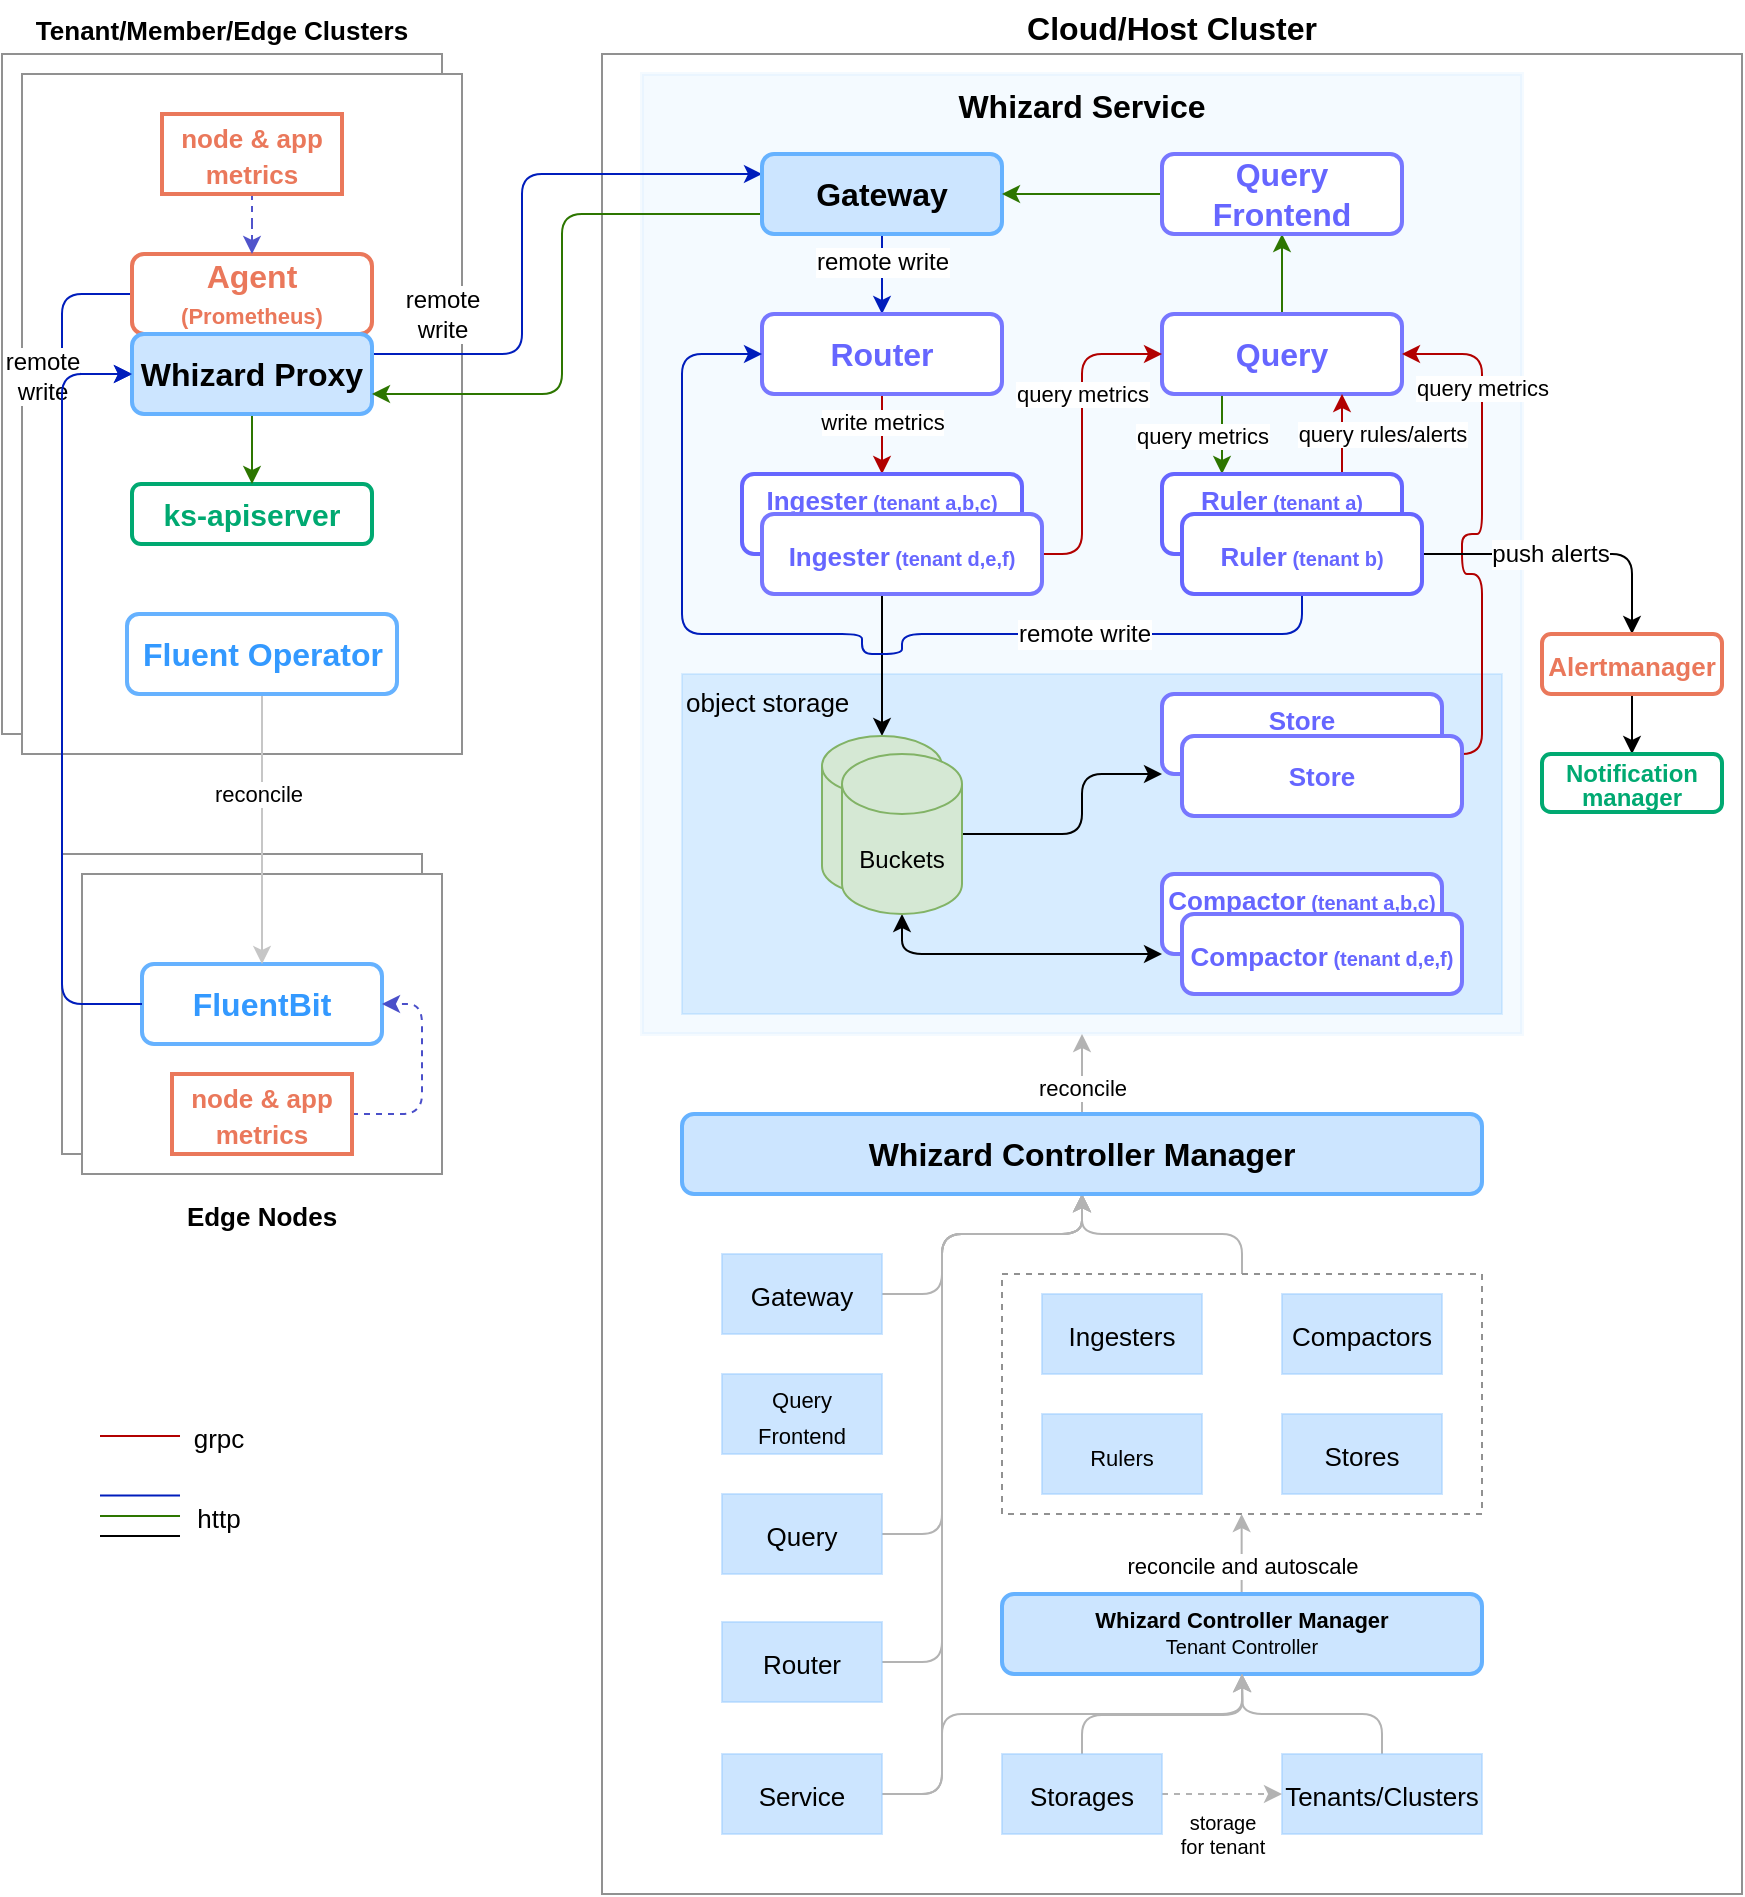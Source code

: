 <mxfile version="21.0.6" type="google"><diagram id="Wn8onYKOnq_qN8UQVsHJ" name="Page-1"><mxGraphModel grid="1" page="1" gridSize="10" guides="1" tooltips="1" connect="1" arrows="1" fold="1" pageScale="1" pageWidth="1654" pageHeight="2336" math="0" shadow="0"><root><mxCell id="0"/><mxCell id="1" visible="0" parent="0"/><mxCell id="JxBNzHUlp17vYYM24ywU-93" value="background" visible="0" parent="0"/><mxCell id="JxBNzHUlp17vYYM24ywU-95" value="design" style="" parent="0"/><mxCell id="JxBNzHUlp17vYYM24ywU-99" value="&lt;font style=&quot;&quot;&gt;&lt;font style=&quot;font-size: 16px;&quot;&gt;&lt;b&gt;Cloud/Host Cluster&lt;/b&gt;&lt;/font&gt;&lt;br&gt;&lt;/font&gt;" style="rounded=0;whiteSpace=wrap;html=1;verticalAlign=bottom;labelPosition=center;verticalLabelPosition=top;align=center;fontSize=20;fillColor=none;strokeColor=#919191;" vertex="1" parent="JxBNzHUlp17vYYM24ywU-95"><mxGeometry x="370" y="910" width="570" height="920" as="geometry"/></mxCell><mxCell id="JxBNzHUlp17vYYM24ywU-96" value="" style="rounded=0;whiteSpace=wrap;html=1;verticalAlign=top;labelPosition=center;verticalLabelPosition=middle;align=center;fontSize=20;fillColor=default;strokeColor=#919191;shadow=0;" vertex="1" parent="JxBNzHUlp17vYYM24ywU-95"><mxGeometry x="100" y="1310" width="180" height="150" as="geometry"/></mxCell><mxCell id="JxBNzHUlp17vYYM24ywU-97" value="&lt;font style=&quot;font-size: 13px;&quot;&gt;&lt;b&gt;Edge Nodes&lt;/b&gt;&lt;/font&gt;" style="rounded=0;whiteSpace=wrap;html=1;verticalAlign=top;labelPosition=center;verticalLabelPosition=bottom;align=center;fontSize=20;fillColor=default;strokeColor=#919191;shadow=0;" vertex="1" parent="JxBNzHUlp17vYYM24ywU-95"><mxGeometry x="110" y="1320" width="180" height="150" as="geometry"/></mxCell><mxCell id="JxBNzHUlp17vYYM24ywU-101" style="edgeStyle=orthogonalEdgeStyle;html=1;entryX=0.5;entryY=1;entryDx=0;entryDy=0;fontSize=11;fontColor=#000000;strokeColor=#B3B3B3;" edge="1" parent="JxBNzHUlp17vYYM24ywU-95" source="JxBNzHUlp17vYYM24ywU-102" target="JxBNzHUlp17vYYM24ywU-182"><mxGeometry relative="1" as="geometry"/></mxCell><mxCell id="JxBNzHUlp17vYYM24ywU-102" value="" style="rounded=0;whiteSpace=wrap;html=1;verticalAlign=top;labelPosition=center;verticalLabelPosition=bottom;align=center;fontSize=20;fillColor=none;strokeColor=#919191;dashed=1;" vertex="1" parent="JxBNzHUlp17vYYM24ywU-95"><mxGeometry x="570" y="1520" width="240" height="120" as="geometry"/></mxCell><mxCell id="JxBNzHUlp17vYYM24ywU-103" value="&lt;span style=&quot;font-size: 16px&quot;&gt;&lt;b&gt;Whizard Service&lt;/b&gt;&lt;/span&gt;" style="rounded=0;whiteSpace=wrap;html=1;fontSize=15;strokeWidth=2;fillColor=#66B2FF;gradientColor=none;gradientDirection=north;strokeColor=#66B2FF;verticalAlign=top;opacity=7;" vertex="1" parent="JxBNzHUlp17vYYM24ywU-95"><mxGeometry x="390" y="920" width="440" height="480" as="geometry"/></mxCell><mxCell id="JxBNzHUlp17vYYM24ywU-104" value="&lt;font style=&quot;font-size: 13px;&quot;&gt;object storage&lt;/font&gt;" style="rounded=0;whiteSpace=wrap;html=1;verticalAlign=top;labelPosition=center;verticalLabelPosition=middle;align=left;fontSize=13;fillColor=#66B2FF;strokeColor=#66B2FF;shadow=0;opacity=20;" vertex="1" parent="JxBNzHUlp17vYYM24ywU-95"><mxGeometry x="410" y="1220" width="410" height="170" as="geometry"/></mxCell><mxCell id="JxBNzHUlp17vYYM24ywU-105" value="&lt;font size=&quot;1&quot; style=&quot;&quot;&gt;&lt;b style=&quot;font-size: 13px;&quot;&gt;Tenant/Member/Edge Clusters&lt;/b&gt;&lt;/font&gt;" style="rounded=0;whiteSpace=wrap;html=1;verticalAlign=bottom;labelPosition=center;verticalLabelPosition=top;align=center;fontSize=20;fillColor=default;strokeColor=#919191;" vertex="1" parent="JxBNzHUlp17vYYM24ywU-95"><mxGeometry x="70" y="910" width="220" height="340" as="geometry"/></mxCell><mxCell id="JxBNzHUlp17vYYM24ywU-106" value="" style="rounded=0;whiteSpace=wrap;html=1;verticalAlign=bottom;labelPosition=center;verticalLabelPosition=top;align=center;fontSize=20;fillColor=default;strokeColor=#919191;shadow=0;" vertex="1" parent="JxBNzHUlp17vYYM24ywU-95"><mxGeometry x="80" y="920" width="220" height="340" as="geometry"/></mxCell><mxCell id="JxBNzHUlp17vYYM24ywU-107" value="&lt;font color=&quot;#00a971&quot; style=&quot;font-size: 15px;&quot;&gt;&lt;b style=&quot;font-size: 15px;&quot;&gt;ks-apiserver&lt;/b&gt;&lt;/font&gt;" style="rounded=1;whiteSpace=wrap;html=1;strokeWidth=2;fontSize=15;fillColor=#FFFFFF;strokeColor=#00A971;" vertex="1" parent="JxBNzHUlp17vYYM24ywU-95"><mxGeometry x="135" y="1125" width="120" height="30" as="geometry"/></mxCell><mxCell id="JxBNzHUlp17vYYM24ywU-108" style="edgeStyle=orthogonalEdgeStyle;html=1;entryX=0;entryY=0.5;entryDx=0;entryDy=0;fontSize=16;exitX=0;exitY=0.5;exitDx=0;exitDy=0;strokeColor=#001DBC;" edge="1" parent="JxBNzHUlp17vYYM24ywU-95" source="JxBNzHUlp17vYYM24ywU-110" target="JxBNzHUlp17vYYM24ywU-114"><mxGeometry relative="1" as="geometry"><Array as="points"><mxPoint x="100" y="1030"/><mxPoint x="100" y="1070"/></Array></mxGeometry></mxCell><mxCell id="JxBNzHUlp17vYYM24ywU-109" value="&lt;font style=&quot;font-size: 12px;&quot;&gt;remote&lt;br&gt;write&lt;/font&gt;" style="edgeLabel;html=1;align=center;verticalAlign=middle;resizable=0;points=[];fontSize=12;" connectable="0" vertex="1" parent="JxBNzHUlp17vYYM24ywU-108"><mxGeometry x="-0.189" y="-1" relative="1" as="geometry"><mxPoint x="-9" y="31" as="offset"/></mxGeometry></mxCell><mxCell id="JxBNzHUlp17vYYM24ywU-110" value="&lt;font&gt;&lt;b&gt;&lt;span style=&quot;font-size: 16px&quot;&gt;Agent &lt;/span&gt;&lt;font style=&quot;font-size: 11px&quot;&gt;(Prometheus)&lt;/font&gt;&lt;/b&gt;&lt;/font&gt;" style="rounded=1;whiteSpace=wrap;html=1;fontSize=15;strokeWidth=2;fillColor=#FFFFFF;gradientColor=none;gradientDirection=north;strokeColor=#EA785B;fontColor=#EA785B;" vertex="1" parent="JxBNzHUlp17vYYM24ywU-95"><mxGeometry x="135" y="1010" width="120" height="40" as="geometry"/></mxCell><mxCell id="JxBNzHUlp17vYYM24ywU-111" style="edgeStyle=orthogonalEdgeStyle;html=1;startArrow=none;startFill=0;strokeColor=#001DBC;elbow=vertical;exitX=1;exitY=0.25;exitDx=0;exitDy=0;entryX=0;entryY=0.25;entryDx=0;entryDy=0;" edge="1" parent="JxBNzHUlp17vYYM24ywU-95" source="JxBNzHUlp17vYYM24ywU-114" target="JxBNzHUlp17vYYM24ywU-121"><mxGeometry relative="1" as="geometry"><Array as="points"><mxPoint x="330" y="1060"/><mxPoint x="330" y="970"/></Array><mxPoint x="110" y="1020" as="targetPoint"/></mxGeometry></mxCell><mxCell id="JxBNzHUlp17vYYM24ywU-112" value="&lt;font style=&quot;font-size: 12px;&quot;&gt;remote &lt;br&gt;write&lt;/font&gt;" style="edgeLabel;html=1;align=center;verticalAlign=middle;resizable=0;points=[];fontSize=12;" connectable="0" vertex="1" parent="JxBNzHUlp17vYYM24ywU-111"><mxGeometry x="0.025" y="1" relative="1" as="geometry"><mxPoint x="-39" y="51" as="offset"/></mxGeometry></mxCell><mxCell id="JxBNzHUlp17vYYM24ywU-113" style="edgeStyle=orthogonalEdgeStyle;html=1;startArrow=none;startFill=0;strokeColor=#2D7600;elbow=vertical;" edge="1" parent="JxBNzHUlp17vYYM24ywU-95" source="JxBNzHUlp17vYYM24ywU-114" target="JxBNzHUlp17vYYM24ywU-107"><mxGeometry relative="1" as="geometry"/></mxCell><mxCell id="JxBNzHUlp17vYYM24ywU-114" value="&lt;span style=&quot;font-size: 16px&quot;&gt;&lt;b&gt;Whizard Proxy&lt;/b&gt;&lt;/span&gt;" style="rounded=1;whiteSpace=wrap;html=1;fontSize=15;strokeWidth=2;fillColor=#CCE5FF;gradientColor=none;gradientDirection=east;strokeColor=#66B2FF;fontColor=#000000;" vertex="1" parent="JxBNzHUlp17vYYM24ywU-95"><mxGeometry x="135" y="1050" width="120" height="40" as="geometry"/></mxCell><mxCell id="JxBNzHUlp17vYYM24ywU-115" style="edgeStyle=orthogonalEdgeStyle;html=1;fontSize=11;fontColor=#E6E6E6;strokeColor=#B3B3B3;" edge="1" parent="JxBNzHUlp17vYYM24ywU-95"><mxGeometry relative="1" as="geometry"><mxPoint x="689.82" y="1680" as="sourcePoint"/><mxPoint x="689.82" y="1640" as="targetPoint"/></mxGeometry></mxCell><mxCell id="JxBNzHUlp17vYYM24ywU-116" value="&lt;font color=&quot;#000000&quot;&gt;reconcile and autoscale&lt;/font&gt;" style="edgeLabel;html=1;align=center;verticalAlign=middle;resizable=0;points=[];fontSize=11;fontColor=#E6E6E6;" connectable="0" vertex="1" parent="JxBNzHUlp17vYYM24ywU-115"><mxGeometry x="-0.286" y="-1" relative="1" as="geometry"><mxPoint x="-1" as="offset"/></mxGeometry></mxCell><mxCell id="JxBNzHUlp17vYYM24ywU-117" value="&lt;font&gt;&lt;b style=&quot;font-size: 11px&quot;&gt;Whizard Controller Manager&lt;/b&gt;&lt;br&gt;&lt;font style=&quot;font-size: 10px&quot;&gt;Tenant Controller&lt;/font&gt;&lt;br&gt;&lt;/font&gt;" style="rounded=1;whiteSpace=wrap;html=1;fontSize=11;strokeWidth=2;fillColor=#CCE5FF;gradientColor=#CCE5FF;gradientDirection=east;strokeColor=#66B2FF;verticalAlign=top;fontColor=#000000;" vertex="1" parent="JxBNzHUlp17vYYM24ywU-95"><mxGeometry x="570" y="1680" width="240" height="40" as="geometry"/></mxCell><mxCell id="JxBNzHUlp17vYYM24ywU-118" style="edgeStyle=orthogonalEdgeStyle;html=1;entryX=0.5;entryY=0;entryDx=0;entryDy=0;strokeColor=#001DBC;" edge="1" parent="JxBNzHUlp17vYYM24ywU-95" source="JxBNzHUlp17vYYM24ywU-121" target="JxBNzHUlp17vYYM24ywU-130"><mxGeometry relative="1" as="geometry"/></mxCell><mxCell id="JxBNzHUlp17vYYM24ywU-119" value="remote write" style="edgeLabel;html=1;align=center;verticalAlign=middle;resizable=0;points=[];fontSize=12;" connectable="0" vertex="1" parent="JxBNzHUlp17vYYM24ywU-118"><mxGeometry x="-0.305" relative="1" as="geometry"><mxPoint as="offset"/></mxGeometry></mxCell><mxCell id="JxBNzHUlp17vYYM24ywU-120" style="edgeStyle=orthogonalEdgeStyle;html=1;entryX=1;entryY=0.75;entryDx=0;entryDy=0;startArrow=none;startFill=0;strokeColor=#2D7600;elbow=vertical;exitX=0;exitY=0.75;exitDx=0;exitDy=0;" edge="1" parent="JxBNzHUlp17vYYM24ywU-95" source="JxBNzHUlp17vYYM24ywU-121" target="JxBNzHUlp17vYYM24ywU-114"><mxGeometry relative="1" as="geometry"><Array as="points"><mxPoint x="350" y="990"/><mxPoint x="350" y="1080"/></Array></mxGeometry></mxCell><mxCell id="JxBNzHUlp17vYYM24ywU-121" value="&lt;span style=&quot;font-size: 16px&quot;&gt;&lt;b&gt;Gateway&lt;/b&gt;&lt;/span&gt;" style="rounded=1;whiteSpace=wrap;html=1;fontSize=15;strokeWidth=2;fillColor=#CCE5FF;gradientColor=none;gradientDirection=east;strokeColor=#66B2FF;" vertex="1" parent="JxBNzHUlp17vYYM24ywU-95"><mxGeometry x="450" y="960" width="120" height="40" as="geometry"/></mxCell><mxCell id="JxBNzHUlp17vYYM24ywU-122" style="edgeStyle=orthogonalEdgeStyle;html=1;strokeColor=#2D7600;" edge="1" parent="JxBNzHUlp17vYYM24ywU-95" source="JxBNzHUlp17vYYM24ywU-125" target="JxBNzHUlp17vYYM24ywU-127"><mxGeometry relative="1" as="geometry"/></mxCell><mxCell id="JxBNzHUlp17vYYM24ywU-123" style="edgeStyle=orthogonalEdgeStyle;html=1;entryX=0.25;entryY=0;entryDx=0;entryDy=0;startArrow=none;startFill=0;strokeColor=#2D7600;elbow=vertical;exitX=0.25;exitY=1;exitDx=0;exitDy=0;" edge="1" parent="JxBNzHUlp17vYYM24ywU-95" source="JxBNzHUlp17vYYM24ywU-125" target="JxBNzHUlp17vYYM24ywU-142"><mxGeometry relative="1" as="geometry"/></mxCell><mxCell id="JxBNzHUlp17vYYM24ywU-124" value="query metrics" style="edgeLabel;html=1;align=center;verticalAlign=middle;resizable=0;points=[];fontSize=11;" connectable="0" vertex="1" parent="JxBNzHUlp17vYYM24ywU-123"><mxGeometry x="-0.372" relative="1" as="geometry"><mxPoint x="-10" y="8" as="offset"/></mxGeometry></mxCell><mxCell id="JxBNzHUlp17vYYM24ywU-125" value="&lt;span style=&quot;font-size: 16px&quot;&gt;&lt;b&gt;Query&lt;/b&gt;&lt;/span&gt;" style="rounded=1;whiteSpace=wrap;html=1;fontSize=15;strokeWidth=2;fillColor=default;gradientColor=none;gradientDirection=east;strokeColor=#7777FF;fontColor=#6666FF;" vertex="1" parent="JxBNzHUlp17vYYM24ywU-95"><mxGeometry x="650" y="1040" width="120" height="40" as="geometry"/></mxCell><mxCell id="JxBNzHUlp17vYYM24ywU-126" style="edgeStyle=orthogonalEdgeStyle;html=1;entryX=1;entryY=0.5;entryDx=0;entryDy=0;strokeColor=#2D7600;" edge="1" parent="JxBNzHUlp17vYYM24ywU-95" source="JxBNzHUlp17vYYM24ywU-127" target="JxBNzHUlp17vYYM24ywU-121"><mxGeometry relative="1" as="geometry"/></mxCell><mxCell id="JxBNzHUlp17vYYM24ywU-127" value="&lt;span style=&quot;font-size: 16px&quot;&gt;&lt;b&gt;Query&lt;br&gt;Frontend&lt;/b&gt;&lt;/span&gt;" style="rounded=1;whiteSpace=wrap;html=1;fontSize=15;strokeWidth=2;fillColor=default;gradientColor=none;gradientDirection=east;strokeColor=#7777FF;fontColor=#6666FF;" vertex="1" parent="JxBNzHUlp17vYYM24ywU-95"><mxGeometry x="650" y="960" width="120" height="40" as="geometry"/></mxCell><mxCell id="JxBNzHUlp17vYYM24ywU-128" style="edgeStyle=orthogonalEdgeStyle;html=1;entryX=0.5;entryY=0;entryDx=0;entryDy=0;strokeColor=#B20000;" edge="1" parent="JxBNzHUlp17vYYM24ywU-95" source="JxBNzHUlp17vYYM24ywU-130" target="JxBNzHUlp17vYYM24ywU-132"><mxGeometry relative="1" as="geometry"/></mxCell><mxCell id="JxBNzHUlp17vYYM24ywU-129" value="write metrics" style="edgeLabel;html=1;align=center;verticalAlign=middle;resizable=0;points=[];fontSize=11;" connectable="0" vertex="1" parent="JxBNzHUlp17vYYM24ywU-128"><mxGeometry x="-0.295" relative="1" as="geometry"><mxPoint as="offset"/></mxGeometry></mxCell><mxCell id="JxBNzHUlp17vYYM24ywU-130" value="&lt;span style=&quot;font-size: 16px&quot;&gt;&lt;b&gt;Router&lt;/b&gt;&lt;/span&gt;" style="rounded=1;whiteSpace=wrap;html=1;fontSize=15;strokeWidth=2;fillColor=default;gradientColor=none;gradientDirection=east;strokeColor=#7777FF;fontColor=#6666FF;" vertex="1" parent="JxBNzHUlp17vYYM24ywU-95"><mxGeometry x="450" y="1040" width="120" height="40" as="geometry"/></mxCell><mxCell id="JxBNzHUlp17vYYM24ywU-131" style="edgeStyle=orthogonalEdgeStyle;html=1;startArrow=none;startFill=0;strokeColor=#000000;elbow=vertical;entryX=0.5;entryY=0;entryDx=0;entryDy=0;entryPerimeter=0;" edge="1" parent="JxBNzHUlp17vYYM24ywU-95" source="JxBNzHUlp17vYYM24ywU-132" target="JxBNzHUlp17vYYM24ywU-148"><mxGeometry relative="1" as="geometry"><mxPoint x="500" y="1250" as="targetPoint"/></mxGeometry></mxCell><mxCell id="JxBNzHUlp17vYYM24ywU-132" value="&lt;b style=&quot;line-height: 1&quot;&gt;&lt;font style=&quot;font-size: 13px&quot;&gt;Ingester&lt;/font&gt;&lt;/b&gt;&lt;b style=&quot;font-size: 10px ; line-height: 1&quot;&gt; (tenant a,b,c)&lt;/b&gt;" style="rounded=1;whiteSpace=wrap;html=1;fontSize=10;strokeWidth=2;fillColor=default;gradientColor=none;gradientDirection=east;strokeColor=#6666FF;verticalAlign=top;labelPosition=center;verticalLabelPosition=middle;align=center;fontColor=#6666FF;" vertex="1" parent="JxBNzHUlp17vYYM24ywU-95"><mxGeometry x="440" y="1120" width="140" height="40" as="geometry"/></mxCell><mxCell id="JxBNzHUlp17vYYM24ywU-133" style="edgeStyle=orthogonalEdgeStyle;html=1;entryX=1;entryY=0.5;entryDx=0;entryDy=0;strokeColor=#B20000;" edge="1" parent="JxBNzHUlp17vYYM24ywU-95" target="JxBNzHUlp17vYYM24ywU-125"><mxGeometry relative="1" as="geometry"><mxPoint x="780" y="1260" as="sourcePoint"/><Array as="points"><mxPoint x="810" y="1260"/><mxPoint x="810" y="1170"/><mxPoint x="800" y="1170"/><mxPoint x="800" y="1150"/><mxPoint x="810" y="1150"/><mxPoint x="810" y="1060"/></Array></mxGeometry></mxCell><mxCell id="JxBNzHUlp17vYYM24ywU-134" value="query metrics" style="edgeLabel;html=1;align=center;verticalAlign=middle;resizable=0;points=[];fontSize=11;" connectable="0" vertex="1" parent="JxBNzHUlp17vYYM24ywU-133"><mxGeometry x="0.61" relative="1" as="geometry"><mxPoint as="offset"/></mxGeometry></mxCell><mxCell id="JxBNzHUlp17vYYM24ywU-135" style="edgeStyle=orthogonalEdgeStyle;html=1;entryX=0;entryY=0.5;entryDx=0;entryDy=0;startArrow=none;startFill=0;strokeColor=#B20000;elbow=vertical;" edge="1" parent="JxBNzHUlp17vYYM24ywU-95" source="JxBNzHUlp17vYYM24ywU-137" target="JxBNzHUlp17vYYM24ywU-125"><mxGeometry relative="1" as="geometry"><Array as="points"><mxPoint x="610" y="1160"/><mxPoint x="610" y="1060"/></Array></mxGeometry></mxCell><mxCell id="JxBNzHUlp17vYYM24ywU-136" value="query metrics" style="edgeLabel;html=1;align=center;verticalAlign=middle;resizable=0;points=[];fontSize=11;" connectable="0" vertex="1" parent="JxBNzHUlp17vYYM24ywU-135"><mxGeometry x="0.078" relative="1" as="geometry"><mxPoint y="-14" as="offset"/></mxGeometry></mxCell><mxCell id="JxBNzHUlp17vYYM24ywU-137" value="&lt;b style=&quot;line-height: 1&quot;&gt;&lt;font style=&quot;font-size: 13px&quot;&gt;Ingester&lt;/font&gt;&lt;/b&gt;&lt;b style=&quot;font-size: 10px ; line-height: 1&quot;&gt; (tenant d,e,f)&lt;/b&gt;" style="rounded=1;whiteSpace=wrap;html=1;fontSize=15;strokeWidth=2;fillColor=default;gradientColor=none;gradientDirection=east;strokeColor=#7777FF;fontColor=#6666FF;" vertex="1" parent="JxBNzHUlp17vYYM24ywU-95"><mxGeometry x="450" y="1140" width="140" height="40" as="geometry"/></mxCell><mxCell id="JxBNzHUlp17vYYM24ywU-138" value="&lt;b style=&quot;line-height: 1&quot;&gt;&lt;font style=&quot;font-size: 13px&quot;&gt;Compactor&lt;/font&gt;&lt;/b&gt;&lt;b style=&quot;font-size: 10px ; line-height: 1&quot;&gt; (tenant a,b,c)&lt;/b&gt;" style="rounded=1;whiteSpace=wrap;html=1;fontSize=10;strokeWidth=2;fillColor=default;gradientColor=none;gradientDirection=east;strokeColor=#7777FF;verticalAlign=top;labelPosition=center;verticalLabelPosition=middle;align=center;fontColor=#6666FF;" vertex="1" parent="JxBNzHUlp17vYYM24ywU-95"><mxGeometry x="650" y="1320" width="140" height="40" as="geometry"/></mxCell><mxCell id="JxBNzHUlp17vYYM24ywU-139" value="&lt;b style=&quot;line-height: 1&quot;&gt;&lt;font style=&quot;font-size: 13px&quot;&gt;Compactor&lt;/font&gt;&lt;/b&gt;&lt;b style=&quot;font-size: 10px ; line-height: 1&quot;&gt; (tenant d,e,f)&lt;/b&gt;" style="rounded=1;whiteSpace=wrap;html=1;fontSize=15;strokeWidth=2;fillColor=default;gradientColor=none;gradientDirection=east;strokeColor=#7777FF;fontColor=#6666FF;" vertex="1" parent="JxBNzHUlp17vYYM24ywU-95"><mxGeometry x="660" y="1340" width="140" height="40" as="geometry"/></mxCell><mxCell id="JxBNzHUlp17vYYM24ywU-140" style="edgeStyle=orthogonalEdgeStyle;html=1;entryX=0.75;entryY=1;entryDx=0;entryDy=0;startArrow=none;startFill=0;strokeColor=#B20000;elbow=vertical;exitX=0.75;exitY=0;exitDx=0;exitDy=0;" edge="1" parent="JxBNzHUlp17vYYM24ywU-95" source="JxBNzHUlp17vYYM24ywU-142" target="JxBNzHUlp17vYYM24ywU-125"><mxGeometry relative="1" as="geometry"/></mxCell><mxCell id="JxBNzHUlp17vYYM24ywU-141" value="&lt;font style=&quot;font-size: 11px;&quot;&gt;query rules/alerts&lt;/font&gt;" style="edgeLabel;html=1;align=center;verticalAlign=middle;resizable=0;points=[];fontSize=11;" connectable="0" vertex="1" parent="JxBNzHUlp17vYYM24ywU-140"><mxGeometry x="-0.285" y="1" relative="1" as="geometry"><mxPoint x="21" y="-6" as="offset"/></mxGeometry></mxCell><mxCell id="JxBNzHUlp17vYYM24ywU-142" value="&lt;b style=&quot;line-height: 1&quot;&gt;&lt;font style=&quot;font-size: 13px&quot;&gt;Ruler&lt;/font&gt;&lt;/b&gt;&lt;b style=&quot;font-size: 10px ; line-height: 1&quot;&gt; (tenant a)&lt;/b&gt;" style="rounded=1;whiteSpace=wrap;html=1;fontSize=10;strokeWidth=2;fillColor=default;gradientColor=none;gradientDirection=east;strokeColor=#6666FF;verticalAlign=top;labelPosition=center;verticalLabelPosition=middle;align=center;fontColor=#6666FF;" vertex="1" parent="JxBNzHUlp17vYYM24ywU-95"><mxGeometry x="650" y="1120" width="120" height="40" as="geometry"/></mxCell><mxCell id="JxBNzHUlp17vYYM24ywU-143" style="edgeStyle=orthogonalEdgeStyle;html=1;entryX=0;entryY=0.5;entryDx=0;entryDy=0;strokeColor=#001DBC;exitX=0.5;exitY=1;exitDx=0;exitDy=0;" edge="1" parent="JxBNzHUlp17vYYM24ywU-95" source="JxBNzHUlp17vYYM24ywU-147" target="JxBNzHUlp17vYYM24ywU-130"><mxGeometry relative="1" as="geometry"><Array as="points"><mxPoint x="720" y="1200"/><mxPoint x="520" y="1200"/><mxPoint x="520" y="1210"/><mxPoint x="500" y="1210"/><mxPoint x="500" y="1200"/><mxPoint x="410" y="1200"/><mxPoint x="410" y="1060"/></Array></mxGeometry></mxCell><mxCell id="JxBNzHUlp17vYYM24ywU-144" value="remote write" style="edgeLabel;html=1;align=center;verticalAlign=middle;resizable=0;points=[];fontSize=12;" connectable="0" vertex="1" parent="JxBNzHUlp17vYYM24ywU-143"><mxGeometry x="-0.469" y="1" relative="1" as="geometry"><mxPoint x="11" y="-1" as="offset"/></mxGeometry></mxCell><mxCell id="JxBNzHUlp17vYYM24ywU-145" style="edgeStyle=orthogonalEdgeStyle;html=1;entryX=0.5;entryY=0;entryDx=0;entryDy=0;startArrow=none;startFill=0;strokeColor=#000000;elbow=vertical;" edge="1" parent="JxBNzHUlp17vYYM24ywU-95" source="JxBNzHUlp17vYYM24ywU-147" target="JxBNzHUlp17vYYM24ywU-154"><mxGeometry relative="1" as="geometry"><Array as="points"><mxPoint x="885" y="1160"/></Array></mxGeometry></mxCell><mxCell id="JxBNzHUlp17vYYM24ywU-146" value="&lt;font style=&quot;font-size: 12px;&quot;&gt;push alerts&lt;/font&gt;" style="edgeLabel;html=1;align=center;verticalAlign=middle;resizable=0;points=[];fontSize=12;" connectable="0" vertex="1" parent="JxBNzHUlp17vYYM24ywU-145"><mxGeometry x="0.318" y="2" relative="1" as="geometry"><mxPoint x="-32" y="2" as="offset"/></mxGeometry></mxCell><mxCell id="JxBNzHUlp17vYYM24ywU-147" value="&lt;b style=&quot;line-height: 1&quot;&gt;&lt;font style=&quot;font-size: 13px&quot;&gt;Ruler&lt;/font&gt;&lt;/b&gt;&lt;b style=&quot;font-size: 10px ; line-height: 1&quot;&gt; (tenant b)&lt;/b&gt;" style="rounded=1;whiteSpace=wrap;html=1;fontSize=15;strokeWidth=2;fillColor=default;gradientColor=none;gradientDirection=east;strokeColor=#6666FF;fontColor=#6666FF;" vertex="1" parent="JxBNzHUlp17vYYM24ywU-95"><mxGeometry x="660" y="1140" width="120" height="40" as="geometry"/></mxCell><mxCell id="JxBNzHUlp17vYYM24ywU-148" value="" style="shape=cylinder3;whiteSpace=wrap;html=1;boundedLbl=1;backgroundOutline=1;size=15;fillColor=#d5e8d4;strokeColor=#82b366;" vertex="1" parent="JxBNzHUlp17vYYM24ywU-95"><mxGeometry x="480" y="1251" width="60" height="80" as="geometry"/></mxCell><mxCell id="JxBNzHUlp17vYYM24ywU-149" style="edgeStyle=orthogonalEdgeStyle;html=1;strokeColor=#000000;elbow=vertical;exitX=0.5;exitY=1;exitDx=0;exitDy=0;exitPerimeter=0;startArrow=classic;startFill=1;" edge="1" parent="JxBNzHUlp17vYYM24ywU-95" source="JxBNzHUlp17vYYM24ywU-151"><mxGeometry relative="1" as="geometry"><mxPoint x="650" y="1360" as="targetPoint"/><Array as="points"><mxPoint x="520" y="1360"/></Array></mxGeometry></mxCell><mxCell id="JxBNzHUlp17vYYM24ywU-150" style="edgeStyle=orthogonalEdgeStyle;html=1;entryX=0;entryY=1;entryDx=0;entryDy=0;startArrow=none;startFill=0;strokeColor=#000000;elbow=vertical;" edge="1" parent="JxBNzHUlp17vYYM24ywU-95" source="JxBNzHUlp17vYYM24ywU-151" target="JxBNzHUlp17vYYM24ywU-152"><mxGeometry relative="1" as="geometry"><Array as="points"><mxPoint x="610" y="1300"/><mxPoint x="610" y="1270"/></Array></mxGeometry></mxCell><mxCell id="JxBNzHUlp17vYYM24ywU-151" value="Buckets" style="shape=cylinder3;whiteSpace=wrap;html=1;boundedLbl=1;backgroundOutline=1;size=15;fillColor=#d5e8d4;strokeColor=#82b366;" vertex="1" parent="JxBNzHUlp17vYYM24ywU-95"><mxGeometry x="490" y="1260" width="60" height="80" as="geometry"/></mxCell><mxCell id="JxBNzHUlp17vYYM24ywU-152" value="&lt;b style=&quot;line-height: 1&quot;&gt;&lt;font style=&quot;font-size: 13px&quot;&gt;Store&lt;/font&gt;&lt;/b&gt;" style="rounded=1;whiteSpace=wrap;html=1;fontSize=10;strokeWidth=2;fillColor=default;gradientColor=none;gradientDirection=east;strokeColor=#7777FF;verticalAlign=top;labelPosition=center;verticalLabelPosition=middle;align=center;fontColor=#6666FF;" vertex="1" parent="JxBNzHUlp17vYYM24ywU-95"><mxGeometry x="650" y="1230" width="140" height="40" as="geometry"/></mxCell><mxCell id="JxBNzHUlp17vYYM24ywU-153" value="&lt;b style=&quot;line-height: 1&quot;&gt;&lt;font style=&quot;font-size: 13px&quot;&gt;Store&lt;/font&gt;&lt;/b&gt;" style="rounded=1;whiteSpace=wrap;html=1;fontSize=10;strokeWidth=2;fillColor=default;gradientColor=none;gradientDirection=east;strokeColor=#7777FF;verticalAlign=middle;labelPosition=center;verticalLabelPosition=middle;align=center;fontColor=#6666FF;" vertex="1" parent="JxBNzHUlp17vYYM24ywU-95"><mxGeometry x="660" y="1251" width="140" height="40" as="geometry"/></mxCell><mxCell id="ydt53djIMpRSA6NQ2ogd-8" style="edgeStyle=orthogonalEdgeStyle;rounded=0;orthogonalLoop=1;jettySize=auto;html=1;entryX=0.5;entryY=0;entryDx=0;entryDy=0;" edge="1" parent="JxBNzHUlp17vYYM24ywU-95" source="JxBNzHUlp17vYYM24ywU-154" target="ydt53djIMpRSA6NQ2ogd-7"><mxGeometry relative="1" as="geometry"/></mxCell><mxCell id="JxBNzHUlp17vYYM24ywU-154" value="&lt;span style=&quot;font-size: 16px&quot;&gt;&lt;b style=&quot;font-size: 13px;&quot;&gt;&lt;font style=&quot;font-size: 13px;&quot; color=&quot;#ea785b&quot;&gt;Alertmanager&lt;/font&gt;&lt;/b&gt;&lt;/span&gt;" style="rounded=1;whiteSpace=wrap;html=1;fontSize=15;strokeWidth=2;fillColor=#FFFFFF;gradientColor=none;gradientDirection=north;strokeColor=#EA785B;" vertex="1" parent="JxBNzHUlp17vYYM24ywU-95"><mxGeometry x="840" y="1200" width="90" height="30" as="geometry"/></mxCell><mxCell id="JxBNzHUlp17vYYM24ywU-155" value="" style="endArrow=none;html=1;fontSize=13;strokeColor=#B20000;elbow=vertical;" edge="1" parent="JxBNzHUlp17vYYM24ywU-95"><mxGeometry width="50" height="50" relative="1" as="geometry"><mxPoint x="119" y="1601" as="sourcePoint"/><mxPoint x="159" y="1601" as="targetPoint"/></mxGeometry></mxCell><mxCell id="JxBNzHUlp17vYYM24ywU-156" value="grpc" style="edgeLabel;html=1;align=center;verticalAlign=middle;resizable=0;points=[];fontSize=13;" connectable="0" vertex="1" parent="JxBNzHUlp17vYYM24ywU-155"><mxGeometry x="0.396" relative="1" as="geometry"><mxPoint x="31" y="1" as="offset"/></mxGeometry></mxCell><mxCell id="JxBNzHUlp17vYYM24ywU-157" value="" style="endArrow=none;html=1;fontSize=13;strokeColor=#001DBC;elbow=vertical;" edge="1" parent="JxBNzHUlp17vYYM24ywU-95"><mxGeometry width="50" height="50" relative="1" as="geometry"><mxPoint x="119" y="1630.8" as="sourcePoint"/><mxPoint x="159" y="1630.8" as="targetPoint"/></mxGeometry></mxCell><mxCell id="JxBNzHUlp17vYYM24ywU-158" value="" style="endArrow=none;html=1;fontSize=13;strokeColor=#2D7600;elbow=vertical;" edge="1" parent="JxBNzHUlp17vYYM24ywU-95"><mxGeometry width="50" height="50" relative="1" as="geometry"><mxPoint x="119" y="1641" as="sourcePoint"/><mxPoint x="159" y="1641" as="targetPoint"/></mxGeometry></mxCell><mxCell id="JxBNzHUlp17vYYM24ywU-159" value="http" style="edgeLabel;html=1;align=center;verticalAlign=middle;resizable=0;points=[];fontSize=13;" connectable="0" vertex="1" parent="JxBNzHUlp17vYYM24ywU-158"><mxGeometry x="0.396" relative="1" as="geometry"><mxPoint x="31" y="1" as="offset"/></mxGeometry></mxCell><mxCell id="JxBNzHUlp17vYYM24ywU-160" value="" style="endArrow=none;html=1;fontSize=13;strokeColor=#000000;elbow=vertical;" edge="1" parent="JxBNzHUlp17vYYM24ywU-95"><mxGeometry width="50" height="50" relative="1" as="geometry"><mxPoint x="119" y="1651" as="sourcePoint"/><mxPoint x="159" y="1651" as="targetPoint"/></mxGeometry></mxCell><mxCell id="JxBNzHUlp17vYYM24ywU-161" style="edgeStyle=orthogonalEdgeStyle;html=1;fontSize=11;strokeColor=#B3B3B3;" edge="1" parent="JxBNzHUlp17vYYM24ywU-95" source="JxBNzHUlp17vYYM24ywU-162" target="JxBNzHUlp17vYYM24ywU-117"><mxGeometry relative="1" as="geometry"/></mxCell><mxCell id="JxBNzHUlp17vYYM24ywU-162" value="&lt;font style=&quot;font-size: 13px&quot;&gt;Tenants/Clusters&lt;/font&gt;" style="rounded=0;whiteSpace=wrap;html=1;fontSize=15;strokeWidth=1;fillColor=#99CCFF;gradientColor=none;gradientDirection=east;strokeColor=#99CCFF;opacity=50;" vertex="1" parent="JxBNzHUlp17vYYM24ywU-95"><mxGeometry x="710" y="1760" width="100" height="40" as="geometry"/></mxCell><mxCell id="JxBNzHUlp17vYYM24ywU-163" style="edgeStyle=orthogonalEdgeStyle;html=1;fontSize=11;fontColor=#000000;strokeColor=#B3B3B3;exitX=1;exitY=0.5;exitDx=0;exitDy=0;" edge="1" parent="JxBNzHUlp17vYYM24ywU-95" source="JxBNzHUlp17vYYM24ywU-165" target="JxBNzHUlp17vYYM24ywU-117"><mxGeometry relative="1" as="geometry"><Array as="points"><mxPoint x="540" y="1780"/><mxPoint x="540" y="1740"/><mxPoint x="690" y="1740"/></Array></mxGeometry></mxCell><mxCell id="JxBNzHUlp17vYYM24ywU-164" style="edgeStyle=orthogonalEdgeStyle;html=1;entryX=0.5;entryY=1;entryDx=0;entryDy=0;fontSize=11;fontColor=#000000;strokeColor=#B3B3B3;exitX=1;exitY=0.5;exitDx=0;exitDy=0;" edge="1" parent="JxBNzHUlp17vYYM24ywU-95" source="JxBNzHUlp17vYYM24ywU-165" target="JxBNzHUlp17vYYM24ywU-182"><mxGeometry relative="1" as="geometry"><Array as="points"><mxPoint x="540" y="1780"/><mxPoint x="540" y="1500"/><mxPoint x="610" y="1500"/></Array></mxGeometry></mxCell><mxCell id="JxBNzHUlp17vYYM24ywU-165" value="&lt;font style=&quot;font-size: 13px&quot;&gt;Service&lt;/font&gt;" style="rounded=0;whiteSpace=wrap;html=1;fontSize=15;strokeWidth=1;fillColor=#99CCFF;gradientColor=none;gradientDirection=east;strokeColor=#99CCFF;opacity=50;" vertex="1" parent="JxBNzHUlp17vYYM24ywU-95"><mxGeometry x="430" y="1760" width="80" height="40" as="geometry"/></mxCell><mxCell id="JxBNzHUlp17vYYM24ywU-166" style="edgeStyle=orthogonalEdgeStyle;html=1;entryX=0.5;entryY=1;entryDx=0;entryDy=0;fontSize=11;fontColor=#000000;strokeColor=#B3B3B3;" edge="1" parent="JxBNzHUlp17vYYM24ywU-95" source="JxBNzHUlp17vYYM24ywU-167" target="JxBNzHUlp17vYYM24ywU-182"><mxGeometry relative="1" as="geometry"><Array as="points"><mxPoint x="540" y="1650"/><mxPoint x="540" y="1500"/><mxPoint x="610" y="1500"/></Array></mxGeometry></mxCell><mxCell id="JxBNzHUlp17vYYM24ywU-167" value="&lt;font style=&quot;font-size: 13px&quot;&gt;Query&lt;/font&gt;" style="rounded=0;whiteSpace=wrap;html=1;fontSize=15;strokeWidth=1;fillColor=#99CCFF;gradientColor=none;gradientDirection=east;strokeColor=#99CCFF;opacity=50;" vertex="1" parent="JxBNzHUlp17vYYM24ywU-95"><mxGeometry x="430" y="1630" width="80" height="40" as="geometry"/></mxCell><mxCell id="JxBNzHUlp17vYYM24ywU-168" value="&lt;font style=&quot;font-size: 13px&quot;&gt;Stores&lt;/font&gt;" style="rounded=0;whiteSpace=wrap;html=1;fontSize=15;strokeWidth=1;fillColor=#99CCFF;gradientColor=none;gradientDirection=east;strokeColor=#99CCFF;opacity=50;" vertex="1" parent="JxBNzHUlp17vYYM24ywU-95"><mxGeometry x="710" y="1590" width="80" height="40" as="geometry"/></mxCell><mxCell id="JxBNzHUlp17vYYM24ywU-169" style="edgeStyle=orthogonalEdgeStyle;html=1;entryX=0.5;entryY=1;entryDx=0;entryDy=0;fontSize=11;fontColor=#000000;strokeColor=#B3B3B3;" edge="1" parent="JxBNzHUlp17vYYM24ywU-95" source="JxBNzHUlp17vYYM24ywU-170" target="JxBNzHUlp17vYYM24ywU-182"><mxGeometry relative="1" as="geometry"><Array as="points"><mxPoint x="540" y="1714"/><mxPoint x="540" y="1500"/><mxPoint x="610" y="1500"/></Array></mxGeometry></mxCell><mxCell id="JxBNzHUlp17vYYM24ywU-170" value="&lt;font style=&quot;font-size: 13px&quot;&gt;Router&lt;/font&gt;" style="rounded=0;whiteSpace=wrap;html=1;fontSize=15;strokeWidth=1;fillColor=#99CCFF;gradientColor=none;gradientDirection=east;strokeColor=#99CCFF;opacity=50;" vertex="1" parent="JxBNzHUlp17vYYM24ywU-95"><mxGeometry x="430" y="1694" width="80" height="40" as="geometry"/></mxCell><mxCell id="JxBNzHUlp17vYYM24ywU-171" value="&lt;font style=&quot;font-size: 13px&quot;&gt;Ingesters&lt;/font&gt;" style="rounded=0;whiteSpace=wrap;html=1;fontSize=15;strokeWidth=1;fillColor=#99CCFF;gradientColor=none;gradientDirection=east;strokeColor=#99CCFF;opacity=50;" vertex="1" parent="JxBNzHUlp17vYYM24ywU-95"><mxGeometry x="590" y="1530" width="80" height="40" as="geometry"/></mxCell><mxCell id="JxBNzHUlp17vYYM24ywU-172" value="&lt;font style=&quot;font-size: 13px&quot;&gt;Compactors&lt;/font&gt;" style="rounded=0;whiteSpace=wrap;html=1;fontSize=15;strokeWidth=1;fillColor=#99CCFF;gradientColor=none;gradientDirection=east;strokeColor=#99CCFF;opacity=50;" vertex="1" parent="JxBNzHUlp17vYYM24ywU-95"><mxGeometry x="710" y="1530" width="80" height="40" as="geometry"/></mxCell><mxCell id="JxBNzHUlp17vYYM24ywU-173" style="edgeStyle=orthogonalEdgeStyle;html=1;fontSize=11;fontColor=#000000;strokeColor=#B3B3B3;exitX=1;exitY=0.5;exitDx=0;exitDy=0;" edge="1" parent="JxBNzHUlp17vYYM24ywU-95" source="JxBNzHUlp17vYYM24ywU-174" target="JxBNzHUlp17vYYM24ywU-182"><mxGeometry relative="1" as="geometry"><Array as="points"><mxPoint x="540" y="1530"/><mxPoint x="540" y="1500"/><mxPoint x="610" y="1500"/></Array></mxGeometry></mxCell><mxCell id="JxBNzHUlp17vYYM24ywU-174" value="&lt;font style=&quot;font-size: 13px&quot;&gt;Gateway&lt;/font&gt;" style="rounded=0;whiteSpace=wrap;html=1;fontSize=15;strokeWidth=1;fillColor=#99CCFF;gradientColor=none;gradientDirection=east;strokeColor=#99CCFF;opacity=50;" vertex="1" parent="JxBNzHUlp17vYYM24ywU-95"><mxGeometry x="430" y="1510" width="80" height="40" as="geometry"/></mxCell><mxCell id="JxBNzHUlp17vYYM24ywU-175" value="&lt;font style=&quot;font-size: 11px&quot;&gt;Query&lt;br&gt;Frontend&lt;/font&gt;" style="rounded=0;whiteSpace=wrap;html=1;fontSize=15;strokeWidth=1;fillColor=#99CCFF;gradientColor=none;gradientDirection=east;strokeColor=#99CCFF;opacity=50;" vertex="1" parent="JxBNzHUlp17vYYM24ywU-95"><mxGeometry x="430" y="1570" width="80" height="40" as="geometry"/></mxCell><mxCell id="JxBNzHUlp17vYYM24ywU-176" style="edgeStyle=orthogonalEdgeStyle;html=1;fontSize=11;exitX=0.5;exitY=0;exitDx=0;exitDy=0;strokeColor=#B3B3B3;" edge="1" parent="JxBNzHUlp17vYYM24ywU-95" source="JxBNzHUlp17vYYM24ywU-179"><mxGeometry relative="1" as="geometry"><mxPoint x="690" y="1720" as="targetPoint"/></mxGeometry></mxCell><mxCell id="JxBNzHUlp17vYYM24ywU-177" style="edgeStyle=orthogonalEdgeStyle;html=1;fontSize=10;fontColor=#000000;strokeColor=#B3B3B3;dashed=1;" edge="1" parent="JxBNzHUlp17vYYM24ywU-95" source="JxBNzHUlp17vYYM24ywU-179" target="JxBNzHUlp17vYYM24ywU-162"><mxGeometry relative="1" as="geometry"/></mxCell><mxCell id="JxBNzHUlp17vYYM24ywU-178" value="&lt;font style=&quot;font-size: 10px;&quot;&gt;storage &lt;br style=&quot;font-size: 10px;&quot;&gt;for tenant&lt;/font&gt;" style="edgeLabel;html=1;align=center;verticalAlign=middle;resizable=0;points=[];fontColor=#000000;fontSize=10;" connectable="0" vertex="1" parent="JxBNzHUlp17vYYM24ywU-177"><mxGeometry x="-0.276" relative="1" as="geometry"><mxPoint x="8" y="20" as="offset"/></mxGeometry></mxCell><mxCell id="JxBNzHUlp17vYYM24ywU-179" value="&lt;font style=&quot;font-size: 13px&quot;&gt;Storages&lt;/font&gt;" style="rounded=0;whiteSpace=wrap;html=1;fontSize=15;strokeWidth=1;fillColor=#99CCFF;gradientColor=none;gradientDirection=east;strokeColor=#99CCFF;opacity=50;" vertex="1" parent="JxBNzHUlp17vYYM24ywU-95"><mxGeometry x="570" y="1760" width="80" height="40" as="geometry"/></mxCell><mxCell id="JxBNzHUlp17vYYM24ywU-180" style="edgeStyle=orthogonalEdgeStyle;html=1;entryX=0.5;entryY=1;entryDx=0;entryDy=0;fontSize=11;fontColor=#E6E6E6;strokeColor=#B3B3B3;" edge="1" parent="JxBNzHUlp17vYYM24ywU-95" source="JxBNzHUlp17vYYM24ywU-182" target="JxBNzHUlp17vYYM24ywU-103"><mxGeometry relative="1" as="geometry"/></mxCell><mxCell id="JxBNzHUlp17vYYM24ywU-181" value="reconcile" style="edgeLabel;html=1;align=center;verticalAlign=middle;resizable=0;points=[];fontSize=11;fontColor=#000000;" connectable="0" vertex="1" parent="JxBNzHUlp17vYYM24ywU-180"><mxGeometry x="-0.314" relative="1" as="geometry"><mxPoint as="offset"/></mxGeometry></mxCell><mxCell id="JxBNzHUlp17vYYM24ywU-182" value="&lt;span style=&quot;font-size: 16px&quot;&gt;&lt;span&gt;Whizard Controller Manager&lt;/span&gt;&lt;/span&gt;" style="rounded=1;whiteSpace=wrap;html=1;fontSize=15;strokeWidth=2;fillColor=#CCE5FF;gradientColor=none;gradientDirection=east;strokeColor=#66B2FF;fontColor=#000000;fontStyle=1" vertex="1" parent="JxBNzHUlp17vYYM24ywU-95"><mxGeometry x="410" y="1440" width="400" height="40" as="geometry"/></mxCell><mxCell id="JxBNzHUlp17vYYM24ywU-183" value="&lt;font style=&quot;font-size: 11px&quot;&gt;Rulers&lt;/font&gt;" style="rounded=0;whiteSpace=wrap;html=1;fontSize=15;strokeWidth=1;fillColor=#99CCFF;gradientColor=none;gradientDirection=east;strokeColor=#99CCFF;opacity=50;" vertex="1" parent="JxBNzHUlp17vYYM24ywU-95"><mxGeometry x="590" y="1590" width="80" height="40" as="geometry"/></mxCell><mxCell id="JxBNzHUlp17vYYM24ywU-184" value="&lt;span style=&quot;font-size: 16px&quot;&gt;&lt;b&gt;FluentBit&lt;/b&gt;&lt;/span&gt;" style="rounded=1;whiteSpace=wrap;html=1;fontSize=15;strokeWidth=2;fillColor=#FFFFFF;gradientColor=none;gradientDirection=north;strokeColor=#66B2FF;fontColor=#3399FF;" vertex="1" parent="JxBNzHUlp17vYYM24ywU-95"><mxGeometry x="140" y="1365" width="120" height="40" as="geometry"/></mxCell><mxCell id="JxBNzHUlp17vYYM24ywU-98" style="edgeStyle=orthogonalEdgeStyle;html=1;entryX=0;entryY=0.5;entryDx=0;entryDy=0;fontSize=10;fontColor=#000000;strokeColor=#001DBC;" edge="1" parent="JxBNzHUlp17vYYM24ywU-95" source="JxBNzHUlp17vYYM24ywU-184" target="JxBNzHUlp17vYYM24ywU-114"><mxGeometry relative="1" as="geometry"><Array as="points"><mxPoint x="100" y="1385"/><mxPoint x="100" y="1070"/></Array></mxGeometry></mxCell><mxCell id="I1o0onJwMkdz82UaZWrN-8" style="edgeStyle=orthogonalEdgeStyle;rounded=1;orthogonalLoop=1;jettySize=auto;html=1;entryX=0.5;entryY=0;entryDx=0;entryDy=0;strokeColor=#c6c6c6;" edge="1" parent="JxBNzHUlp17vYYM24ywU-95" source="I1o0onJwMkdz82UaZWrN-1" target="JxBNzHUlp17vYYM24ywU-184"><mxGeometry relative="1" as="geometry"/></mxCell><mxCell id="I1o0onJwMkdz82UaZWrN-9" value="reconcile" style="edgeLabel;html=1;align=center;verticalAlign=middle;resizable=0;points=[];" connectable="0" vertex="1" parent="I1o0onJwMkdz82UaZWrN-8"><mxGeometry x="-0.256" y="-2" relative="1" as="geometry"><mxPoint as="offset"/></mxGeometry></mxCell><mxCell id="I1o0onJwMkdz82UaZWrN-1" value="&lt;span style=&quot;font-size: 16px&quot;&gt;&lt;b&gt;Fluent Operator&lt;/b&gt;&lt;/span&gt;" style="rounded=1;whiteSpace=wrap;html=1;fontSize=15;strokeWidth=2;fillColor=#FFFFFF;gradientColor=none;gradientDirection=north;strokeColor=#66B2FF;fontColor=#3399FF;" vertex="1" parent="JxBNzHUlp17vYYM24ywU-95"><mxGeometry x="132.5" y="1190" width="135" height="40" as="geometry"/></mxCell><mxCell id="I1o0onJwMkdz82UaZWrN-5" style="edgeStyle=orthogonalEdgeStyle;rounded=1;orthogonalLoop=1;jettySize=auto;html=1;entryX=1;entryY=0.5;entryDx=0;entryDy=0;exitX=1;exitY=0.5;exitDx=0;exitDy=0;strokeColor=#4a4fc9;dashed=1;" edge="1" parent="JxBNzHUlp17vYYM24ywU-95" source="I1o0onJwMkdz82UaZWrN-3" target="JxBNzHUlp17vYYM24ywU-184"><mxGeometry relative="1" as="geometry"><Array as="points"><mxPoint x="280" y="1440"/><mxPoint x="280" y="1385"/></Array></mxGeometry></mxCell><mxCell id="I1o0onJwMkdz82UaZWrN-3" value="&lt;font color=&quot;#ea785b&quot;&gt;&lt;span style=&quot;font-size: 13px;&quot;&gt;&lt;b&gt;node &amp;amp; app metrics&lt;/b&gt;&lt;/span&gt;&lt;/font&gt;" style="rounded=0;whiteSpace=wrap;html=1;fontSize=15;strokeWidth=2;fillColor=#FFFFFF;gradientColor=none;gradientDirection=north;strokeColor=#EA785B;" vertex="1" parent="JxBNzHUlp17vYYM24ywU-95"><mxGeometry x="155" y="1420" width="90" height="40" as="geometry"/></mxCell><mxCell id="I1o0onJwMkdz82UaZWrN-7" style="edgeStyle=orthogonalEdgeStyle;rounded=1;orthogonalLoop=1;jettySize=auto;html=1;entryX=0.5;entryY=0;entryDx=0;entryDy=0;strokeColor=#5054cb;dashed=1;" edge="1" parent="JxBNzHUlp17vYYM24ywU-95" source="I1o0onJwMkdz82UaZWrN-6" target="JxBNzHUlp17vYYM24ywU-110"><mxGeometry relative="1" as="geometry"/></mxCell><mxCell id="I1o0onJwMkdz82UaZWrN-6" value="&lt;font color=&quot;#ea785b&quot;&gt;&lt;span style=&quot;font-size: 13px;&quot;&gt;&lt;b&gt;node &amp;amp; app metrics&lt;/b&gt;&lt;/span&gt;&lt;/font&gt;" style="rounded=0;whiteSpace=wrap;html=1;fontSize=15;strokeWidth=2;fillColor=#FFFFFF;gradientColor=none;gradientDirection=north;strokeColor=#EA785B;" vertex="1" parent="JxBNzHUlp17vYYM24ywU-95"><mxGeometry x="150" y="940" width="90" height="40" as="geometry"/></mxCell><mxCell id="ydt53djIMpRSA6NQ2ogd-7" value="&lt;p style=&quot;line-height: 100%; font-size: 12px;&quot;&gt;&lt;font color=&quot;#00a971&quot; style=&quot;font-size: 12px;&quot;&gt;&lt;b style=&quot;&quot;&gt;&lt;font style=&quot;font-size: 12px;&quot;&gt;Notification&lt;br&gt;manager&lt;/font&gt;&lt;br&gt;&lt;/b&gt;&lt;/font&gt;&lt;/p&gt;" style="rounded=1;whiteSpace=wrap;html=1;strokeWidth=2;fontSize=15;fillColor=#FFFFFF;strokeColor=#00A971;" vertex="1" parent="JxBNzHUlp17vYYM24ywU-95"><mxGeometry x="840" y="1260" width="90" height="29" as="geometry"/></mxCell></root></mxGraphModel></diagram></mxfile>